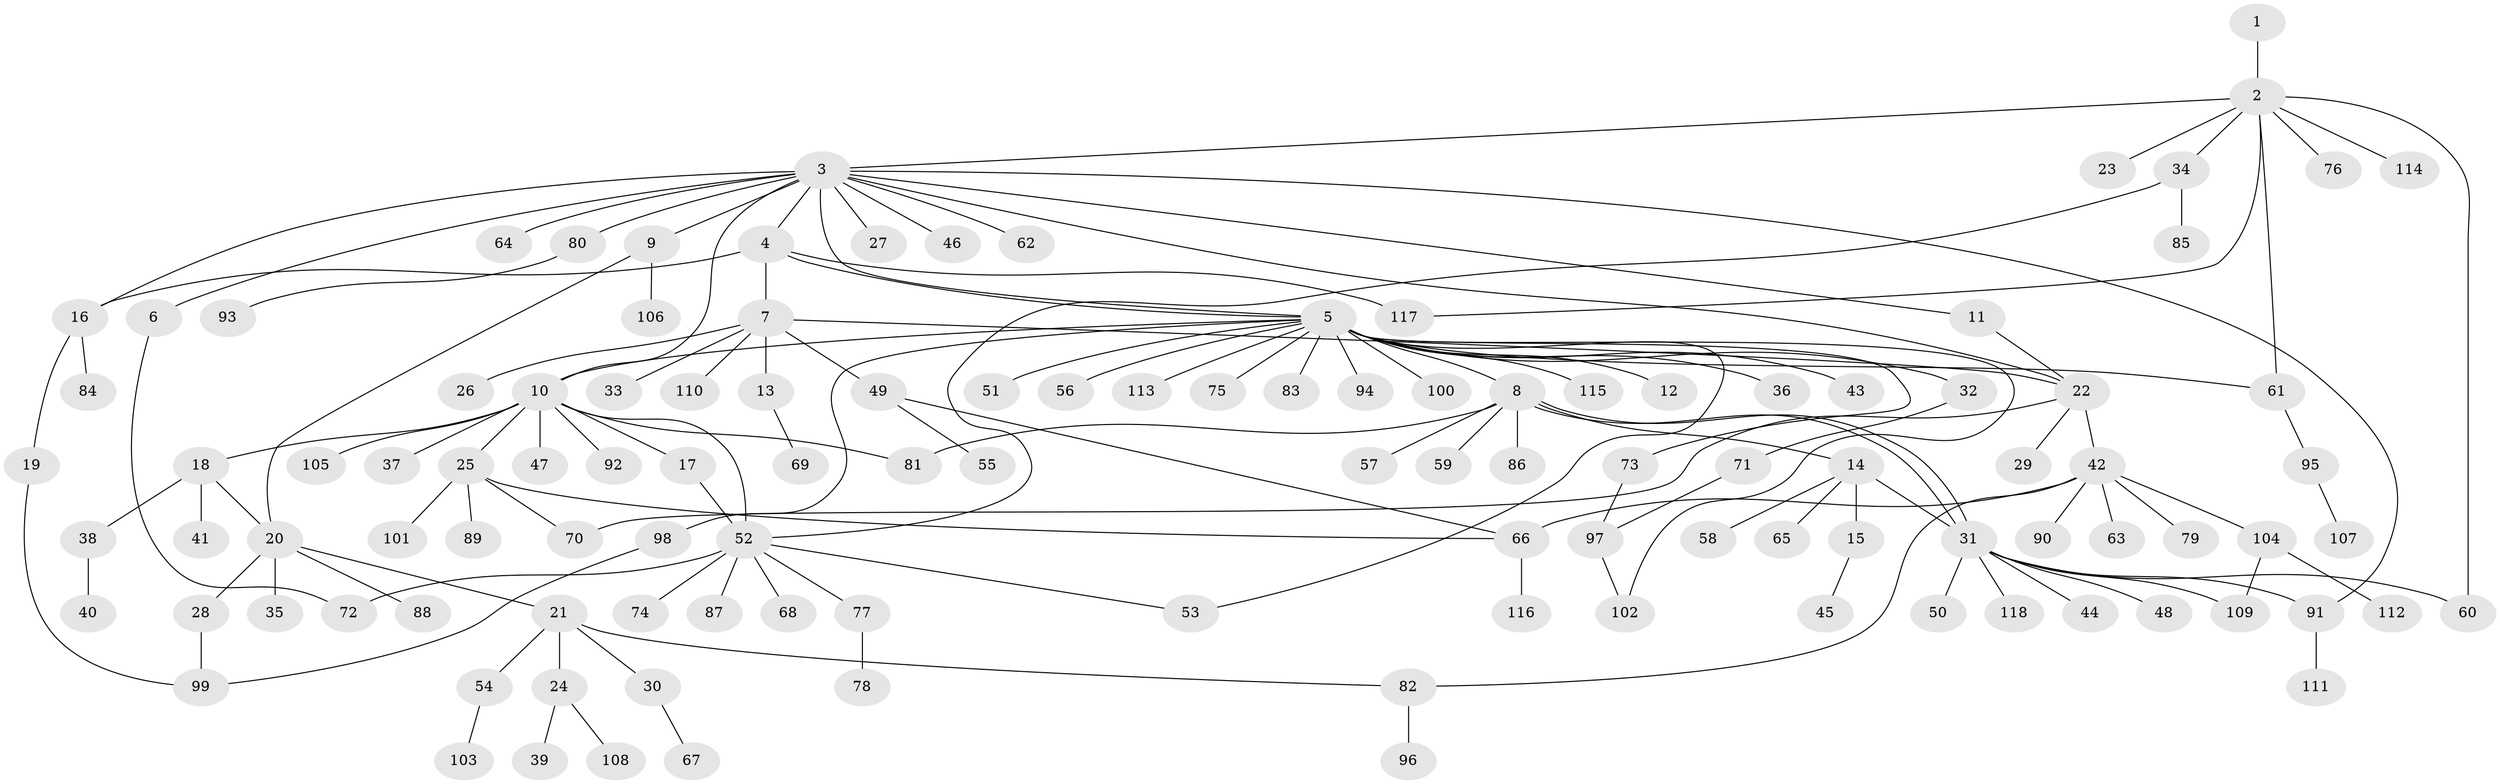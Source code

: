 // coarse degree distribution, {4: 0.1388888888888889, 10: 0.027777777777777776, 5: 0.1388888888888889, 9: 0.027777777777777776, 2: 0.16666666666666666, 7: 0.027777777777777776, 1: 0.25, 3: 0.2222222222222222}
// Generated by graph-tools (version 1.1) at 2025/50/03/04/25 22:50:40]
// undirected, 118 vertices, 143 edges
graph export_dot {
  node [color=gray90,style=filled];
  1;
  2;
  3;
  4;
  5;
  6;
  7;
  8;
  9;
  10;
  11;
  12;
  13;
  14;
  15;
  16;
  17;
  18;
  19;
  20;
  21;
  22;
  23;
  24;
  25;
  26;
  27;
  28;
  29;
  30;
  31;
  32;
  33;
  34;
  35;
  36;
  37;
  38;
  39;
  40;
  41;
  42;
  43;
  44;
  45;
  46;
  47;
  48;
  49;
  50;
  51;
  52;
  53;
  54;
  55;
  56;
  57;
  58;
  59;
  60;
  61;
  62;
  63;
  64;
  65;
  66;
  67;
  68;
  69;
  70;
  71;
  72;
  73;
  74;
  75;
  76;
  77;
  78;
  79;
  80;
  81;
  82;
  83;
  84;
  85;
  86;
  87;
  88;
  89;
  90;
  91;
  92;
  93;
  94;
  95;
  96;
  97;
  98;
  99;
  100;
  101;
  102;
  103;
  104;
  105;
  106;
  107;
  108;
  109;
  110;
  111;
  112;
  113;
  114;
  115;
  116;
  117;
  118;
  1 -- 2;
  2 -- 3;
  2 -- 23;
  2 -- 34;
  2 -- 60;
  2 -- 61;
  2 -- 76;
  2 -- 114;
  2 -- 117;
  3 -- 4;
  3 -- 5;
  3 -- 6;
  3 -- 9;
  3 -- 10;
  3 -- 11;
  3 -- 16;
  3 -- 22;
  3 -- 27;
  3 -- 46;
  3 -- 62;
  3 -- 64;
  3 -- 80;
  3 -- 91;
  4 -- 5;
  4 -- 7;
  4 -- 16;
  4 -- 117;
  5 -- 8;
  5 -- 10;
  5 -- 12;
  5 -- 32;
  5 -- 36;
  5 -- 43;
  5 -- 51;
  5 -- 53;
  5 -- 56;
  5 -- 61;
  5 -- 73;
  5 -- 75;
  5 -- 83;
  5 -- 94;
  5 -- 98;
  5 -- 100;
  5 -- 102;
  5 -- 113;
  5 -- 115;
  6 -- 72;
  7 -- 13;
  7 -- 22;
  7 -- 26;
  7 -- 33;
  7 -- 49;
  7 -- 110;
  8 -- 14;
  8 -- 31;
  8 -- 31;
  8 -- 57;
  8 -- 59;
  8 -- 81;
  8 -- 86;
  9 -- 20;
  9 -- 106;
  10 -- 17;
  10 -- 18;
  10 -- 25;
  10 -- 37;
  10 -- 47;
  10 -- 52;
  10 -- 81;
  10 -- 92;
  10 -- 105;
  11 -- 22;
  13 -- 69;
  14 -- 15;
  14 -- 31;
  14 -- 58;
  14 -- 65;
  15 -- 45;
  16 -- 19;
  16 -- 84;
  17 -- 52;
  18 -- 20;
  18 -- 38;
  18 -- 41;
  19 -- 99;
  20 -- 21;
  20 -- 28;
  20 -- 35;
  20 -- 88;
  21 -- 24;
  21 -- 30;
  21 -- 54;
  21 -- 82;
  22 -- 29;
  22 -- 42;
  22 -- 70;
  24 -- 39;
  24 -- 108;
  25 -- 66;
  25 -- 70;
  25 -- 89;
  25 -- 101;
  28 -- 99;
  30 -- 67;
  31 -- 44;
  31 -- 48;
  31 -- 50;
  31 -- 60;
  31 -- 91;
  31 -- 109;
  31 -- 118;
  32 -- 71;
  34 -- 52;
  34 -- 85;
  38 -- 40;
  42 -- 63;
  42 -- 66;
  42 -- 79;
  42 -- 82;
  42 -- 90;
  42 -- 104;
  49 -- 55;
  49 -- 66;
  52 -- 53;
  52 -- 68;
  52 -- 72;
  52 -- 74;
  52 -- 77;
  52 -- 87;
  54 -- 103;
  61 -- 95;
  66 -- 116;
  71 -- 97;
  73 -- 97;
  77 -- 78;
  80 -- 93;
  82 -- 96;
  91 -- 111;
  95 -- 107;
  97 -- 102;
  98 -- 99;
  104 -- 109;
  104 -- 112;
}
